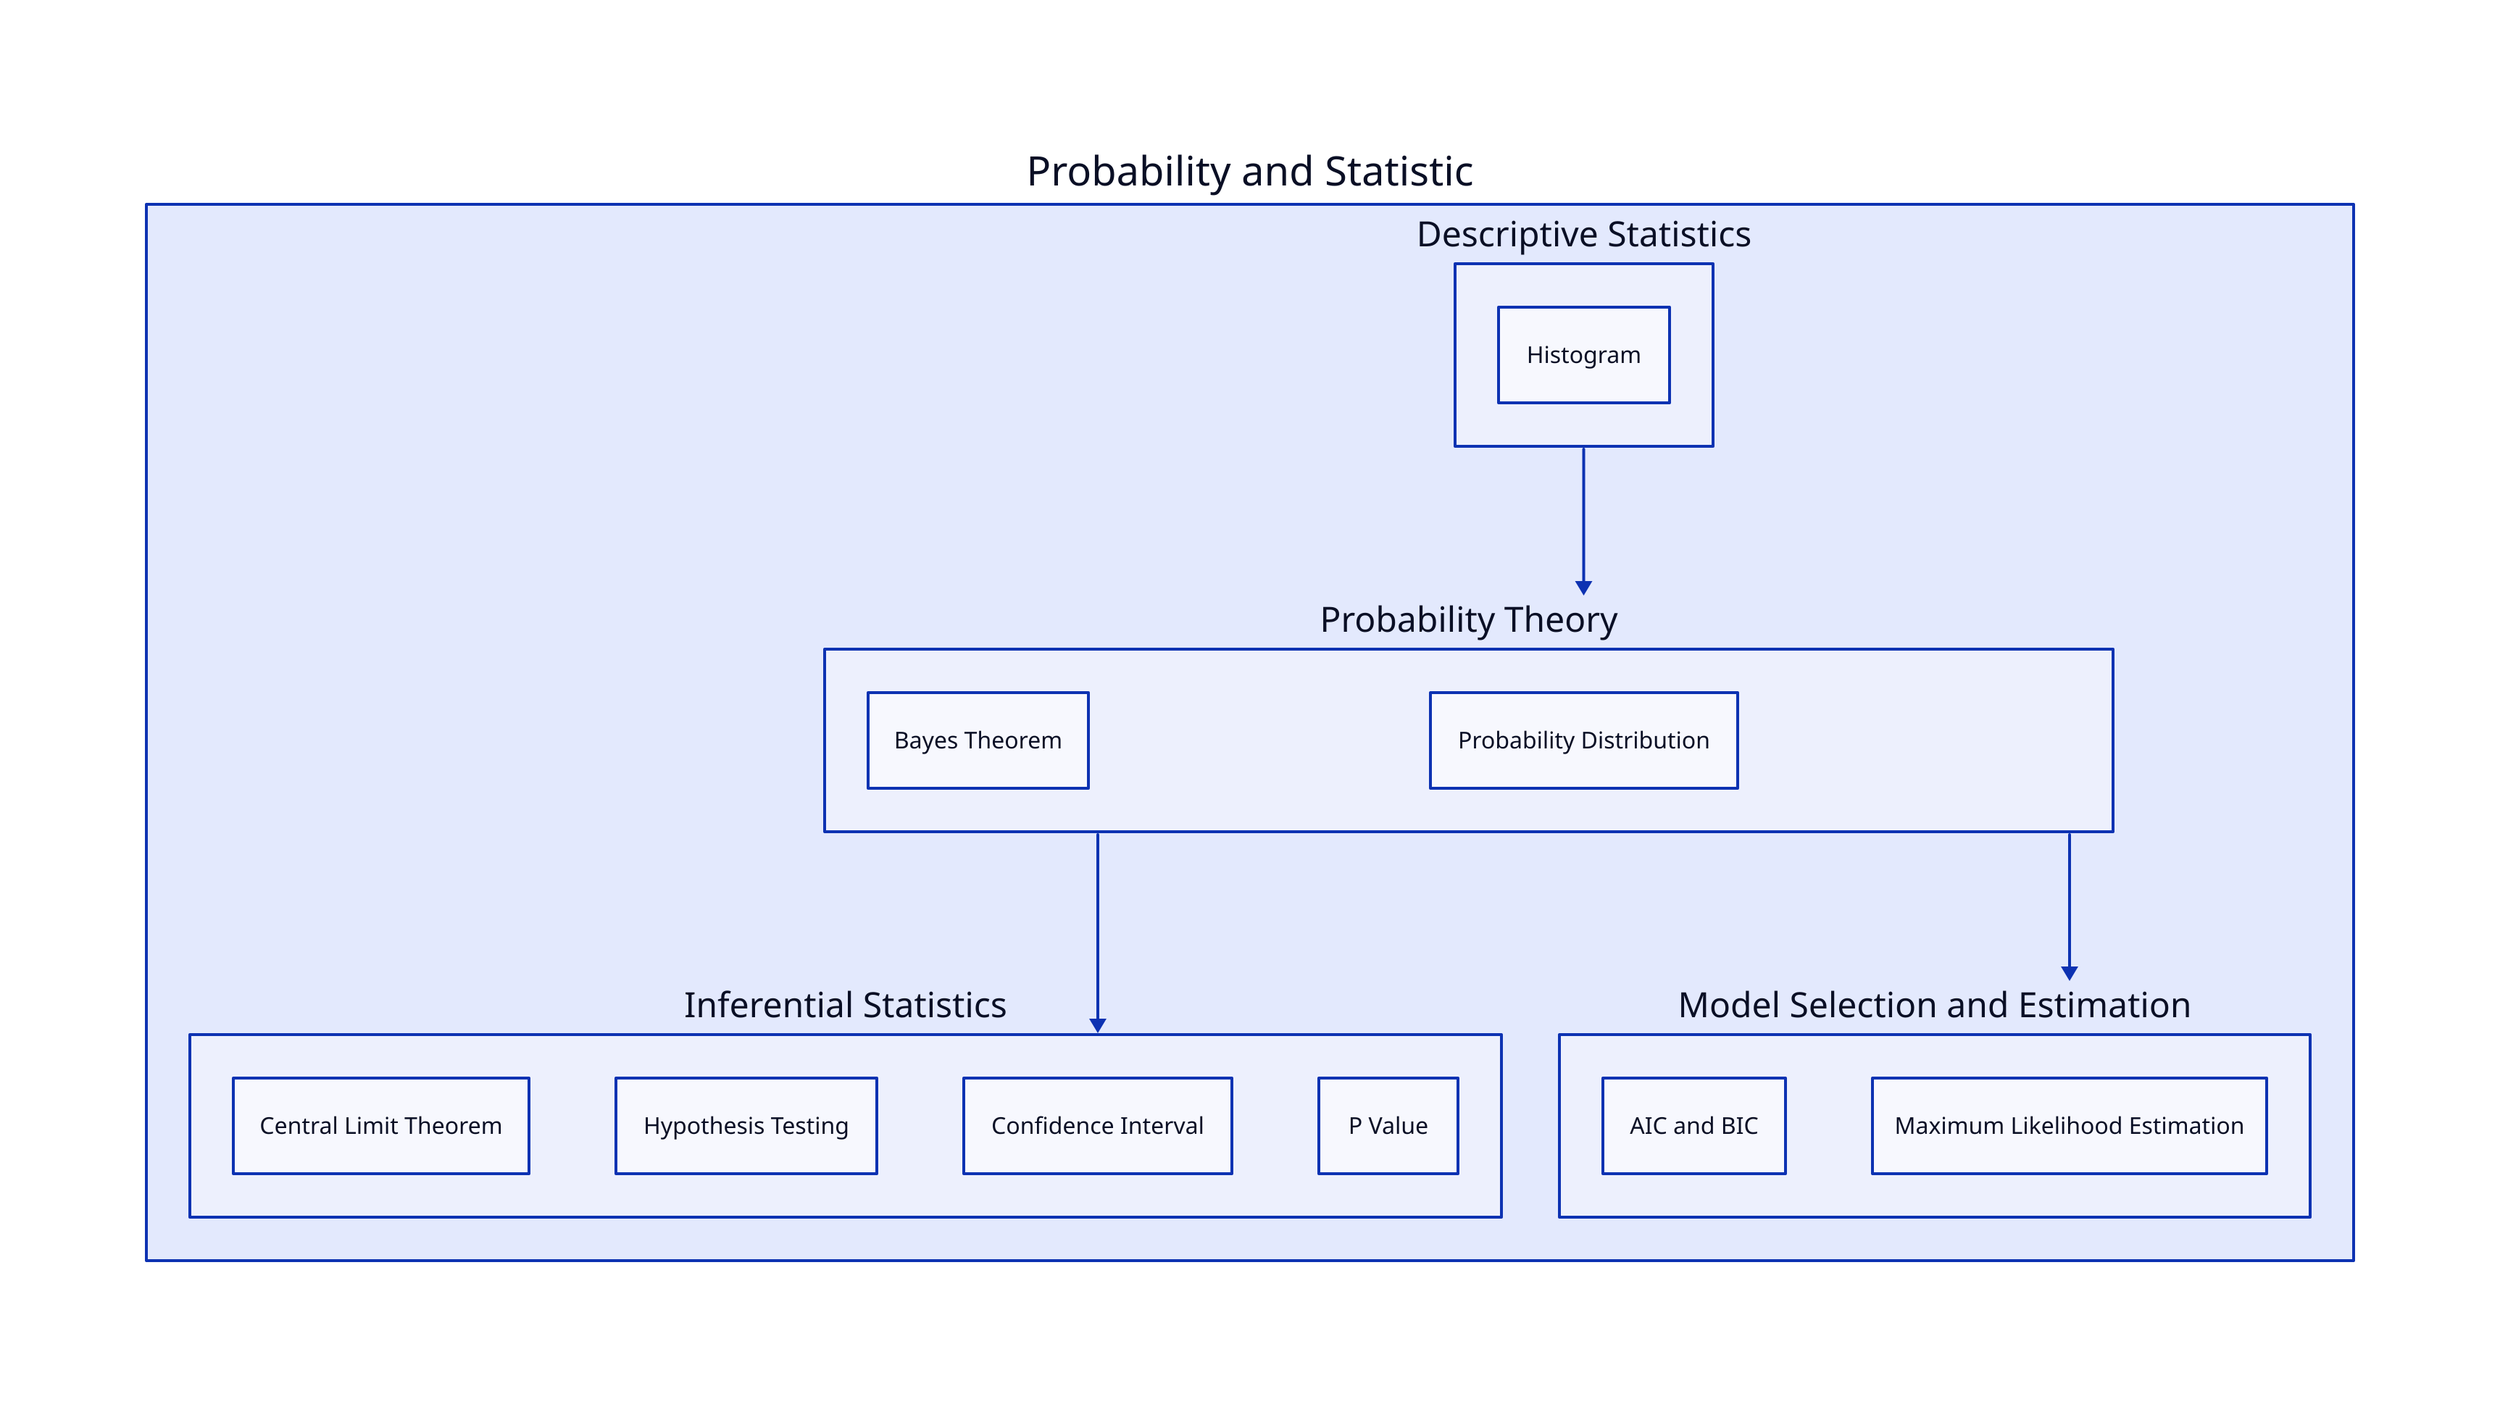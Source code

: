 probability_and_statistic: {
    label: "Probability and Statistic"
    descriptive_statistics: {
      label: "Descriptive Statistics"
      histogram: "Histogram"
    }
    probability_theory: {
      label: "Probability Theory"
      bayes_theorem: {
        label: "Bayes Theorem"
      }
      probability_distribution: {
        label: "Probability Distribution"
      }
    }
    inferential_statistics: {
      label: "Inferential Statistics"
      central_limit_theorem: {
        label: "Central Limit Theorem"
      }
      hypothesis_testing: {
        label: "Hypothesis Testing"
      }
      confidence_interval: {
        label: "Confidence Interval"
      }
      p_value: {
        label: "P Value"
      }
    }
    model_selection_and_estimation: {
      label: "Model Selection and Estimation"
      AIC_and_BIC: {
        label: "AIC and BIC"
      }
      maximum_likelihood_estimation: {
        label: "Maximum Likelihood Estimation"
      }
    }
    descriptive_statistics -> probability_theory
    probability_theory -> inferential_statistics
    probability_theory -> model_selection_and_estimation
  }